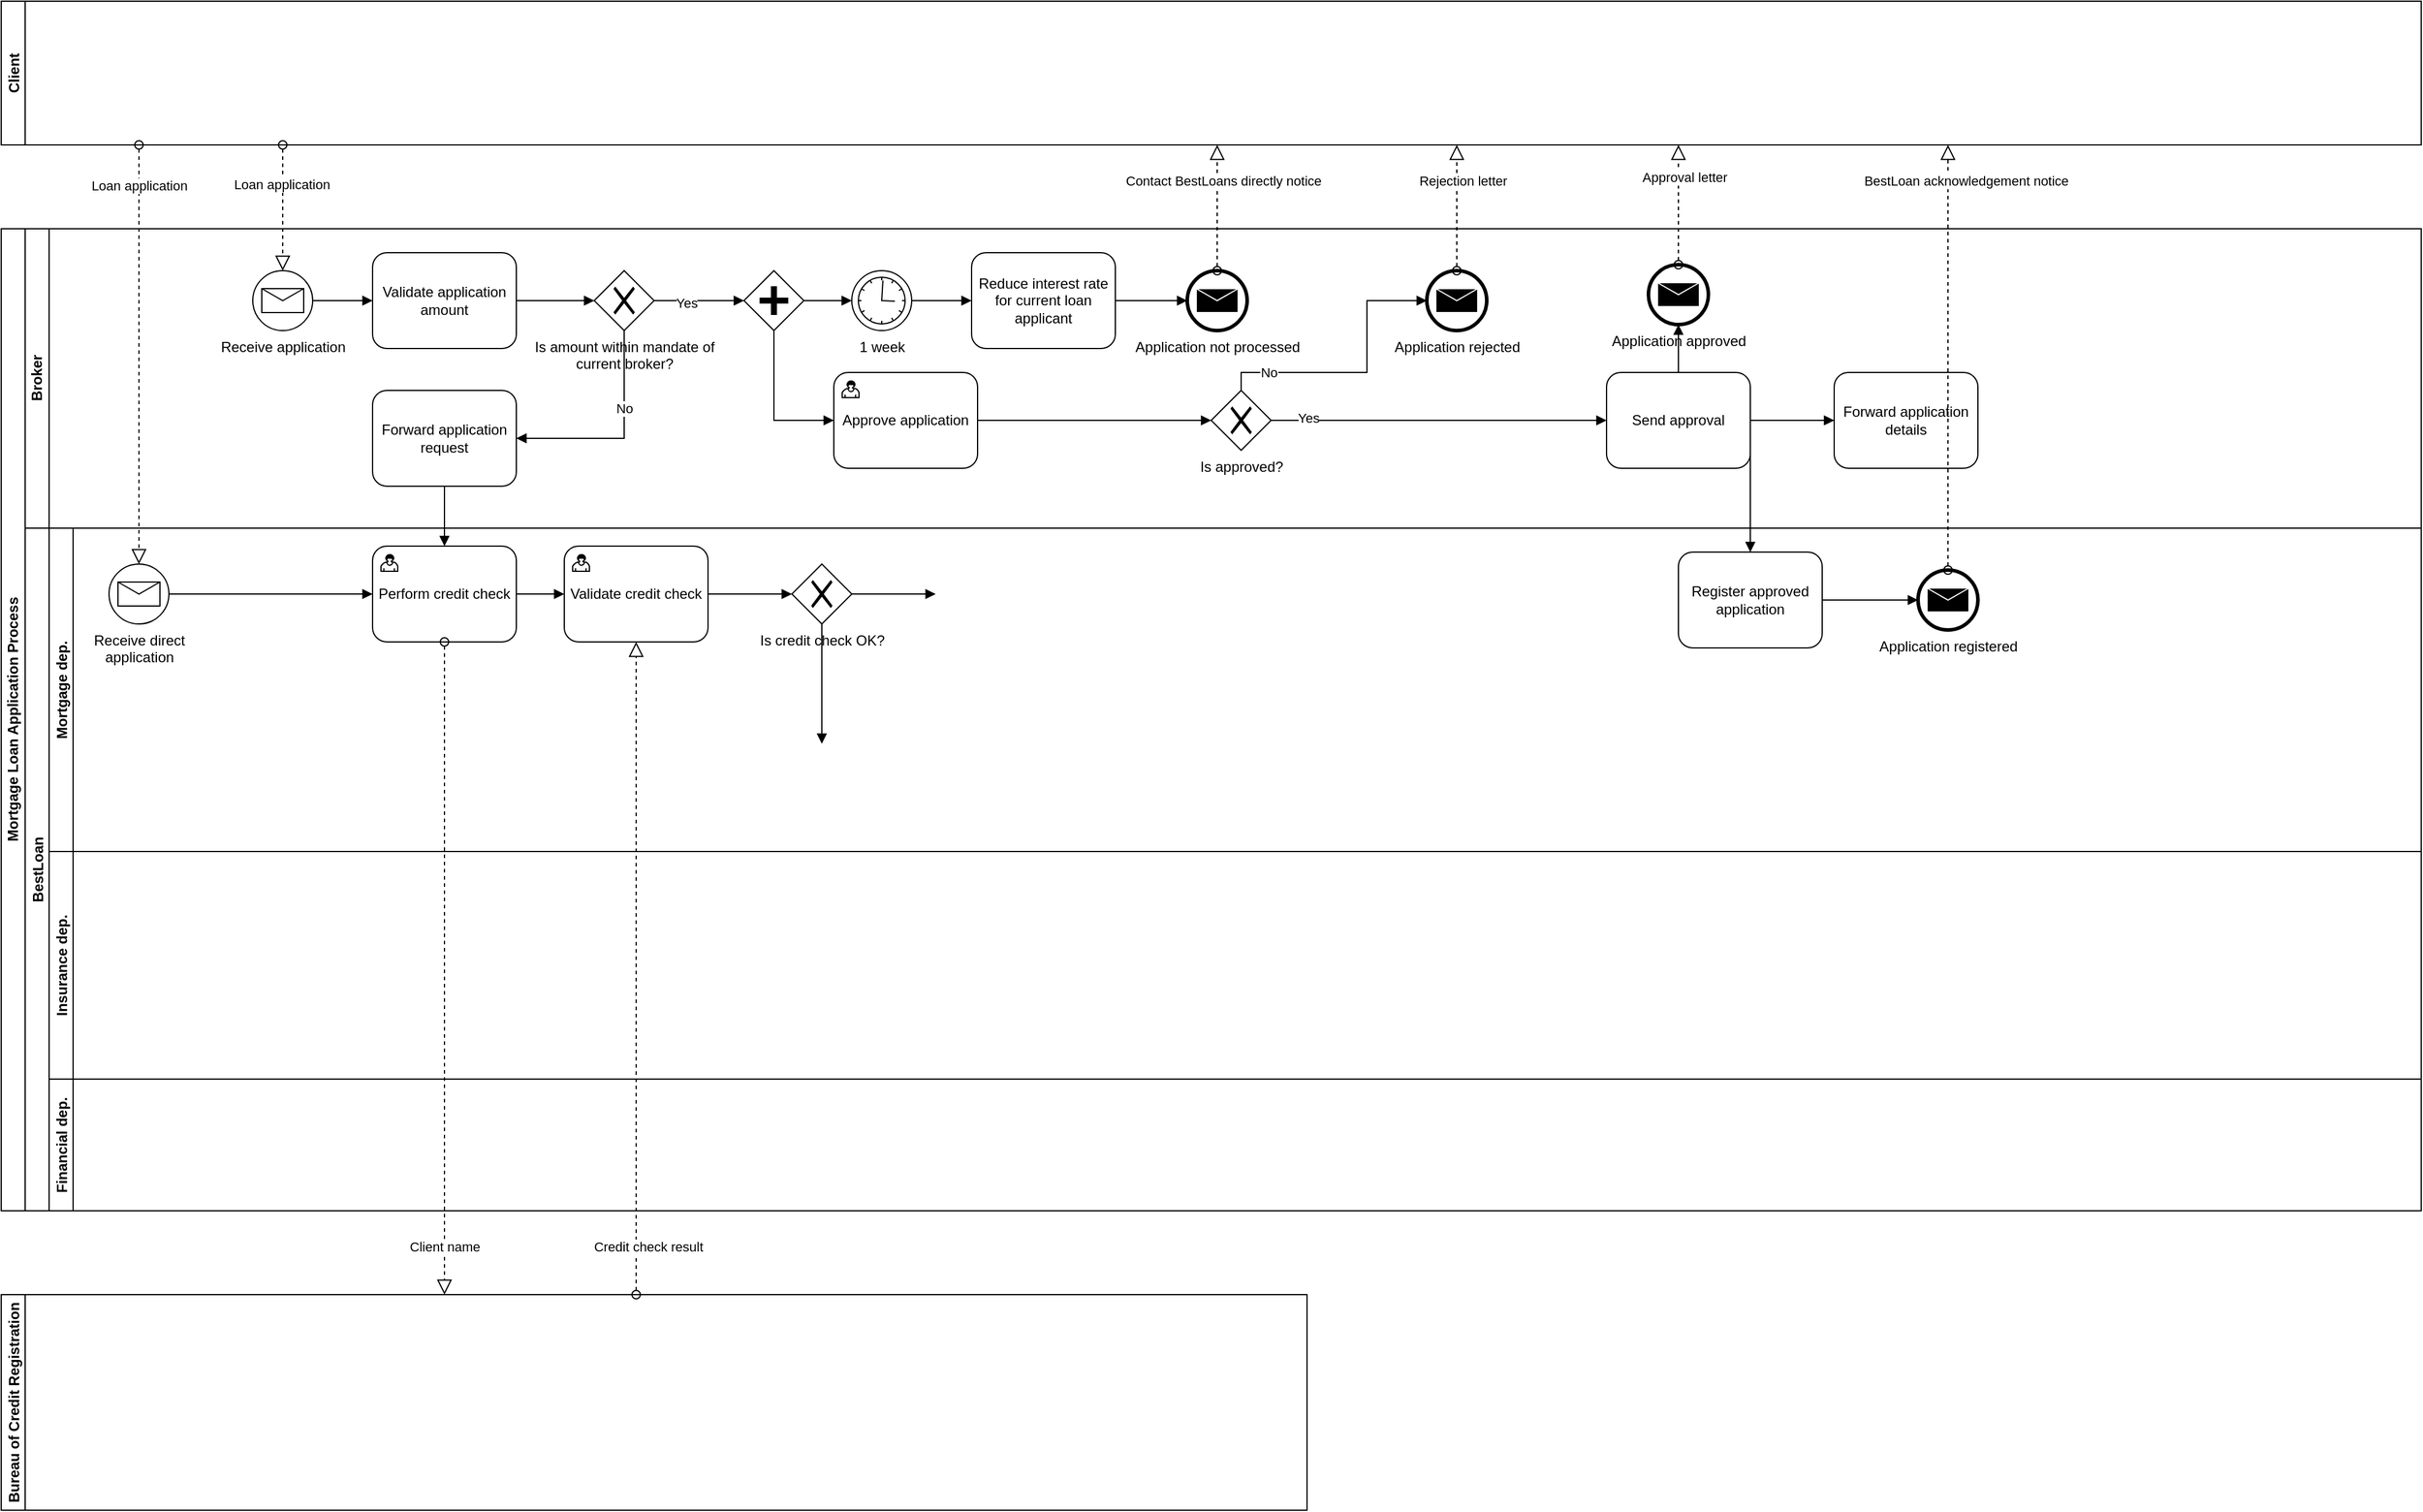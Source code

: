 <mxfile version="13.7.3" type="github">
  <diagram name="Page-1" id="2a216829-ef6e-dabb-86c1-c78162f3ba2b">
    <mxGraphModel dx="1082" dy="649" grid="1" gridSize="10" guides="1" tooltips="1" connect="1" arrows="1" fold="1" page="1" pageScale="1" pageWidth="1169" pageHeight="827" background="#ffffff" math="0" shadow="0">
      <root>
        <mxCell id="0" />
        <mxCell id="1" parent="0" />
        <mxCell id="wCzeHHn4DnTlApi-bYVN-5" value="Bureau of Credit Registration" style="swimlane;startSize=20;horizontal=0;" vertex="1" parent="1">
          <mxGeometry x="220" y="1110" width="1090" height="180" as="geometry" />
        </mxCell>
        <mxCell id="wCzeHHn4DnTlApi-bYVN-6" value="Client" style="swimlane;startSize=20;horizontal=0;" vertex="1" parent="1">
          <mxGeometry x="220" y="30" width="2020" height="120" as="geometry" />
        </mxCell>
        <mxCell id="wCzeHHn4DnTlApi-bYVN-1" value="Mortgage Loan Application Process" style="swimlane;html=1;childLayout=stackLayout;resizeParent=1;resizeParentMax=0;horizontal=0;startSize=20;horizontalStack=0;" vertex="1" parent="1">
          <mxGeometry x="220" y="220" width="2020" height="820" as="geometry" />
        </mxCell>
        <mxCell id="wCzeHHn4DnTlApi-bYVN-3" value="Broker" style="swimlane;html=1;startSize=20;horizontal=0;" vertex="1" parent="wCzeHHn4DnTlApi-bYVN-1">
          <mxGeometry x="20" width="2000" height="250" as="geometry" />
        </mxCell>
        <mxCell id="wCzeHHn4DnTlApi-bYVN-21" style="edgeStyle=orthogonalEdgeStyle;rounded=0;orthogonalLoop=1;jettySize=auto;html=1;entryX=0;entryY=0.5;entryDx=0;entryDy=0;endArrow=block;endFill=1;" edge="1" parent="wCzeHHn4DnTlApi-bYVN-3" source="wCzeHHn4DnTlApi-bYVN-14" target="wCzeHHn4DnTlApi-bYVN-17">
          <mxGeometry relative="1" as="geometry" />
        </mxCell>
        <mxCell id="wCzeHHn4DnTlApi-bYVN-32" style="edgeStyle=orthogonalEdgeStyle;rounded=0;orthogonalLoop=1;jettySize=auto;html=1;entryX=0;entryY=0.5;entryDx=0;entryDy=0;endArrow=block;endFill=1;exitX=0.5;exitY=1;exitDx=0;exitDy=0;" edge="1" parent="wCzeHHn4DnTlApi-bYVN-3" source="wCzeHHn4DnTlApi-bYVN-31" target="wCzeHHn4DnTlApi-bYVN-25">
          <mxGeometry relative="1" as="geometry" />
        </mxCell>
        <mxCell id="wCzeHHn4DnTlApi-bYVN-42" style="edgeStyle=orthogonalEdgeStyle;rounded=0;orthogonalLoop=1;jettySize=auto;html=1;entryX=0;entryY=0.5;entryDx=0;entryDy=0;endArrow=block;endFill=1;" edge="1" parent="wCzeHHn4DnTlApi-bYVN-3" source="wCzeHHn4DnTlApi-bYVN-25" target="wCzeHHn4DnTlApi-bYVN-41">
          <mxGeometry relative="1" as="geometry" />
        </mxCell>
        <mxCell id="wCzeHHn4DnTlApi-bYVN-47" value="Application approved" style="shape=mxgraph.bpmn.shape;html=1;verticalLabelPosition=bottom;labelBackgroundColor=#ffffff;verticalAlign=top;align=center;perimeter=ellipsePerimeter;outlineConnect=0;outline=end;symbol=message;" vertex="1" parent="wCzeHHn4DnTlApi-bYVN-3">
          <mxGeometry x="1355" y="30" width="50" height="50" as="geometry" />
        </mxCell>
        <mxCell id="wCzeHHn4DnTlApi-bYVN-44" value="Application rejected" style="shape=mxgraph.bpmn.shape;html=1;verticalLabelPosition=bottom;labelBackgroundColor=#ffffff;verticalAlign=top;align=center;perimeter=ellipsePerimeter;outlineConnect=0;outline=end;symbol=message;" vertex="1" parent="wCzeHHn4DnTlApi-bYVN-3">
          <mxGeometry x="1170" y="35" width="50" height="50" as="geometry" />
        </mxCell>
        <mxCell id="wCzeHHn4DnTlApi-bYVN-35" value="Application not processed" style="shape=mxgraph.bpmn.shape;html=1;verticalLabelPosition=bottom;labelBackgroundColor=#ffffff;verticalAlign=top;align=center;perimeter=ellipsePerimeter;outlineConnect=0;outline=end;symbol=message;" vertex="1" parent="wCzeHHn4DnTlApi-bYVN-3">
          <mxGeometry x="970" y="35" width="50" height="50" as="geometry" />
        </mxCell>
        <mxCell id="wCzeHHn4DnTlApi-bYVN-43" style="edgeStyle=orthogonalEdgeStyle;rounded=0;orthogonalLoop=1;jettySize=auto;html=1;entryX=0;entryY=0.5;entryDx=0;entryDy=0;endArrow=block;endFill=1;" edge="1" parent="wCzeHHn4DnTlApi-bYVN-3" source="wCzeHHn4DnTlApi-bYVN-31" target="wCzeHHn4DnTlApi-bYVN-28">
          <mxGeometry relative="1" as="geometry" />
        </mxCell>
        <mxCell id="wCzeHHn4DnTlApi-bYVN-31" value="" style="shape=mxgraph.bpmn.shape;html=1;verticalLabelPosition=bottom;labelBackgroundColor=#ffffff;verticalAlign=top;align=center;perimeter=rhombusPerimeter;background=gateway;outlineConnect=0;outline=none;symbol=parallelGw;" vertex="1" parent="wCzeHHn4DnTlApi-bYVN-3">
          <mxGeometry x="600" y="35" width="50" height="50" as="geometry" />
        </mxCell>
        <mxCell id="wCzeHHn4DnTlApi-bYVN-17" value="Validate application&lt;br&gt;amount" style="html=1;whiteSpace=wrap;rounded=1;dropTarget=0;" vertex="1" parent="wCzeHHn4DnTlApi-bYVN-3">
          <mxGeometry x="290" y="20" width="120" height="80" as="geometry" />
        </mxCell>
        <mxCell id="wCzeHHn4DnTlApi-bYVN-14" value="Receive application" style="shape=mxgraph.bpmn.shape;html=1;verticalLabelPosition=bottom;labelBackgroundColor=#ffffff;verticalAlign=top;align=center;perimeter=ellipsePerimeter;outlineConnect=0;outline=standard;symbol=message;" vertex="1" parent="wCzeHHn4DnTlApi-bYVN-3">
          <mxGeometry x="190" y="35" width="50" height="50" as="geometry" />
        </mxCell>
        <mxCell id="wCzeHHn4DnTlApi-bYVN-23" style="edgeStyle=orthogonalEdgeStyle;rounded=0;orthogonalLoop=1;jettySize=auto;html=1;entryX=0;entryY=0.5;entryDx=0;entryDy=0;endArrow=block;endFill=1;" edge="1" parent="wCzeHHn4DnTlApi-bYVN-3" source="wCzeHHn4DnTlApi-bYVN-17" target="wCzeHHn4DnTlApi-bYVN-22">
          <mxGeometry relative="1" as="geometry" />
        </mxCell>
        <mxCell id="wCzeHHn4DnTlApi-bYVN-24" style="edgeStyle=orthogonalEdgeStyle;rounded=0;orthogonalLoop=1;jettySize=auto;html=1;endArrow=block;endFill=1;entryX=0;entryY=0.5;entryDx=0;entryDy=0;" edge="1" parent="wCzeHHn4DnTlApi-bYVN-3" source="wCzeHHn4DnTlApi-bYVN-22" target="wCzeHHn4DnTlApi-bYVN-31">
          <mxGeometry relative="1" as="geometry">
            <mxPoint x="740" y="60" as="targetPoint" />
          </mxGeometry>
        </mxCell>
        <mxCell id="wCzeHHn4DnTlApi-bYVN-30" value="Yes" style="edgeLabel;html=1;align=center;verticalAlign=middle;resizable=0;points=[];" vertex="1" connectable="0" parent="wCzeHHn4DnTlApi-bYVN-24">
          <mxGeometry x="-0.3" y="-2" relative="1" as="geometry">
            <mxPoint as="offset" />
          </mxGeometry>
        </mxCell>
        <mxCell id="wCzeHHn4DnTlApi-bYVN-22" value="Is amount within mandate of&lt;br&gt;current broker?" style="shape=mxgraph.bpmn.shape;html=1;verticalLabelPosition=bottom;labelBackgroundColor=#ffffff;verticalAlign=top;align=center;perimeter=rhombusPerimeter;background=gateway;outlineConnect=0;outline=none;symbol=exclusiveGw;" vertex="1" parent="wCzeHHn4DnTlApi-bYVN-3">
          <mxGeometry x="475" y="35" width="50" height="50" as="geometry" />
        </mxCell>
        <mxCell id="wCzeHHn4DnTlApi-bYVN-34" style="edgeStyle=orthogonalEdgeStyle;rounded=0;orthogonalLoop=1;jettySize=auto;html=1;entryX=0;entryY=0.5;entryDx=0;entryDy=0;endArrow=block;endFill=1;" edge="1" parent="wCzeHHn4DnTlApi-bYVN-3" source="wCzeHHn4DnTlApi-bYVN-28" target="wCzeHHn4DnTlApi-bYVN-33">
          <mxGeometry relative="1" as="geometry" />
        </mxCell>
        <mxCell id="wCzeHHn4DnTlApi-bYVN-36" style="edgeStyle=orthogonalEdgeStyle;rounded=0;orthogonalLoop=1;jettySize=auto;html=1;entryX=0;entryY=0.5;entryDx=0;entryDy=0;endArrow=block;endFill=1;" edge="1" parent="wCzeHHn4DnTlApi-bYVN-3" source="wCzeHHn4DnTlApi-bYVN-33" target="wCzeHHn4DnTlApi-bYVN-35">
          <mxGeometry relative="1" as="geometry" />
        </mxCell>
        <mxCell id="wCzeHHn4DnTlApi-bYVN-50" style="edgeStyle=orthogonalEdgeStyle;rounded=0;orthogonalLoop=1;jettySize=auto;html=1;entryX=0;entryY=0.5;entryDx=0;entryDy=0;endArrow=block;endFill=1;exitX=0.5;exitY=0;exitDx=0;exitDy=0;" edge="1" parent="wCzeHHn4DnTlApi-bYVN-3" source="wCzeHHn4DnTlApi-bYVN-41" target="wCzeHHn4DnTlApi-bYVN-44">
          <mxGeometry relative="1" as="geometry">
            <mxPoint x="1015" y="130" as="sourcePoint" />
            <Array as="points">
              <mxPoint x="1015" y="120" />
              <mxPoint x="1120" y="120" />
              <mxPoint x="1120" y="60" />
            </Array>
          </mxGeometry>
        </mxCell>
        <mxCell id="wCzeHHn4DnTlApi-bYVN-51" value="No" style="edgeLabel;html=1;align=center;verticalAlign=middle;resizable=0;points=[];" vertex="1" connectable="0" parent="wCzeHHn4DnTlApi-bYVN-50">
          <mxGeometry x="-0.671" relative="1" as="geometry">
            <mxPoint as="offset" />
          </mxGeometry>
        </mxCell>
        <mxCell id="wCzeHHn4DnTlApi-bYVN-28" value="1 week" style="shape=mxgraph.bpmn.shape;html=1;verticalLabelPosition=bottom;labelBackgroundColor=#ffffff;verticalAlign=top;align=center;perimeter=ellipsePerimeter;outlineConnect=0;outline=standard;symbol=timer;" vertex="1" parent="wCzeHHn4DnTlApi-bYVN-3">
          <mxGeometry x="690" y="35" width="50" height="50" as="geometry" />
        </mxCell>
        <mxCell id="wCzeHHn4DnTlApi-bYVN-33" value="Reduce interest rate&lt;br&gt;for current loan applicant" style="html=1;whiteSpace=wrap;rounded=1;dropTarget=0;" vertex="1" parent="wCzeHHn4DnTlApi-bYVN-3">
          <mxGeometry x="790" y="20" width="120" height="80" as="geometry" />
        </mxCell>
        <mxCell id="wCzeHHn4DnTlApi-bYVN-59" style="edgeStyle=orthogonalEdgeStyle;rounded=0;orthogonalLoop=1;jettySize=auto;html=1;entryX=0.5;entryY=1;entryDx=0;entryDy=0;endArrow=block;endFill=1;" edge="1" parent="wCzeHHn4DnTlApi-bYVN-3" source="wCzeHHn4DnTlApi-bYVN-57" target="wCzeHHn4DnTlApi-bYVN-47">
          <mxGeometry relative="1" as="geometry" />
        </mxCell>
        <mxCell id="wCzeHHn4DnTlApi-bYVN-52" style="edgeStyle=orthogonalEdgeStyle;rounded=0;orthogonalLoop=1;jettySize=auto;html=1;endArrow=block;endFill=1;entryX=0;entryY=0.5;entryDx=0;entryDy=0;" edge="1" parent="wCzeHHn4DnTlApi-bYVN-3" source="wCzeHHn4DnTlApi-bYVN-41" target="wCzeHHn4DnTlApi-bYVN-57">
          <mxGeometry relative="1" as="geometry">
            <mxPoint x="1310" y="160" as="targetPoint" />
          </mxGeometry>
        </mxCell>
        <mxCell id="wCzeHHn4DnTlApi-bYVN-58" value="Yes" style="edgeLabel;html=1;align=center;verticalAlign=middle;resizable=0;points=[];" vertex="1" connectable="0" parent="wCzeHHn4DnTlApi-bYVN-52">
          <mxGeometry x="-0.779" y="2" relative="1" as="geometry">
            <mxPoint as="offset" />
          </mxGeometry>
        </mxCell>
        <mxCell id="wCzeHHn4DnTlApi-bYVN-60" style="edgeStyle=orthogonalEdgeStyle;rounded=0;orthogonalLoop=1;jettySize=auto;html=1;endArrow=block;endFill=1;entryX=0;entryY=0.5;entryDx=0;entryDy=0;" edge="1" parent="wCzeHHn4DnTlApi-bYVN-3" source="wCzeHHn4DnTlApi-bYVN-57" target="wCzeHHn4DnTlApi-bYVN-61">
          <mxGeometry relative="1" as="geometry">
            <mxPoint x="1490" y="160" as="targetPoint" />
          </mxGeometry>
        </mxCell>
        <mxCell id="wCzeHHn4DnTlApi-bYVN-61" value="Forward application details" style="html=1;whiteSpace=wrap;rounded=1;dropTarget=0;" vertex="1" parent="wCzeHHn4DnTlApi-bYVN-3">
          <mxGeometry x="1510" y="120" width="120" height="80" as="geometry" />
        </mxCell>
        <mxCell id="wCzeHHn4DnTlApi-bYVN-57" value="Send approval" style="html=1;whiteSpace=wrap;rounded=1;dropTarget=0;" vertex="1" parent="wCzeHHn4DnTlApi-bYVN-3">
          <mxGeometry x="1320" y="120" width="120" height="80" as="geometry" />
        </mxCell>
        <mxCell id="wCzeHHn4DnTlApi-bYVN-41" value="Is approved?" style="shape=mxgraph.bpmn.shape;html=1;verticalLabelPosition=bottom;labelBackgroundColor=#ffffff;verticalAlign=top;align=center;perimeter=rhombusPerimeter;background=gateway;outlineConnect=0;outline=none;symbol=exclusiveGw;" vertex="1" parent="wCzeHHn4DnTlApi-bYVN-3">
          <mxGeometry x="990" y="135" width="50" height="50" as="geometry" />
        </mxCell>
        <mxCell id="wCzeHHn4DnTlApi-bYVN-25" value="Approve application" style="html=1;whiteSpace=wrap;rounded=1;dropTarget=0;" vertex="1" parent="wCzeHHn4DnTlApi-bYVN-3">
          <mxGeometry x="675" y="120" width="120" height="80" as="geometry" />
        </mxCell>
        <mxCell id="wCzeHHn4DnTlApi-bYVN-26" value="" style="html=1;shape=mxgraph.bpmn.user_task;outlineConnect=0;" vertex="1" parent="wCzeHHn4DnTlApi-bYVN-25">
          <mxGeometry width="14" height="14" relative="1" as="geometry">
            <mxPoint x="7" y="7" as="offset" />
          </mxGeometry>
        </mxCell>
        <mxCell id="wCzeHHn4DnTlApi-bYVN-74" style="edgeStyle=orthogonalEdgeStyle;rounded=0;orthogonalLoop=1;jettySize=auto;html=1;endArrow=block;endFill=1;entryX=1;entryY=0.5;entryDx=0;entryDy=0;" edge="1" parent="wCzeHHn4DnTlApi-bYVN-3" source="wCzeHHn4DnTlApi-bYVN-22" target="wCzeHHn4DnTlApi-bYVN-77">
          <mxGeometry relative="1" as="geometry">
            <mxPoint x="400" y="160" as="targetPoint" />
            <Array as="points">
              <mxPoint x="500" y="175" />
            </Array>
          </mxGeometry>
        </mxCell>
        <mxCell id="wCzeHHn4DnTlApi-bYVN-75" value="No" style="edgeLabel;html=1;align=center;verticalAlign=middle;resizable=0;points=[];" vertex="1" connectable="0" parent="wCzeHHn4DnTlApi-bYVN-74">
          <mxGeometry x="-0.675" y="3" relative="1" as="geometry">
            <mxPoint x="-3" y="35.83" as="offset" />
          </mxGeometry>
        </mxCell>
        <mxCell id="wCzeHHn4DnTlApi-bYVN-77" value="Forward application&lt;br&gt;request" style="html=1;whiteSpace=wrap;rounded=1;dropTarget=0;" vertex="1" parent="wCzeHHn4DnTlApi-bYVN-3">
          <mxGeometry x="290" y="135" width="120" height="80" as="geometry" />
        </mxCell>
        <mxCell id="wCzeHHn4DnTlApi-bYVN-9" value="BestLoan" style="swimlane;startSize=20;horizontal=0;" vertex="1" parent="wCzeHHn4DnTlApi-bYVN-1">
          <mxGeometry x="20" y="250" width="2000" height="570" as="geometry" />
        </mxCell>
        <mxCell id="wCzeHHn4DnTlApi-bYVN-10" value="Mortgage dep." style="swimlane;startSize=20;horizontal=0;" vertex="1" parent="wCzeHHn4DnTlApi-bYVN-9">
          <mxGeometry x="20" width="1980" height="270" as="geometry" />
        </mxCell>
        <mxCell id="wCzeHHn4DnTlApi-bYVN-76" style="edgeStyle=orthogonalEdgeStyle;rounded=0;orthogonalLoop=1;jettySize=auto;html=1;endArrow=block;endFill=1;" edge="1" parent="wCzeHHn4DnTlApi-bYVN-10" source="wCzeHHn4DnTlApi-bYVN-69" target="wCzeHHn4DnTlApi-bYVN-72">
          <mxGeometry relative="1" as="geometry" />
        </mxCell>
        <mxCell id="wCzeHHn4DnTlApi-bYVN-87" style="edgeStyle=orthogonalEdgeStyle;rounded=0;orthogonalLoop=1;jettySize=auto;html=1;entryX=0;entryY=0.5;entryDx=0;entryDy=0;endArrow=block;endFill=1;" edge="1" parent="wCzeHHn4DnTlApi-bYVN-10" source="wCzeHHn4DnTlApi-bYVN-81" target="wCzeHHn4DnTlApi-bYVN-86">
          <mxGeometry relative="1" as="geometry" />
        </mxCell>
        <mxCell id="wCzeHHn4DnTlApi-bYVN-81" value="Validate credit check" style="html=1;whiteSpace=wrap;rounded=1;dropTarget=0;" vertex="1" parent="wCzeHHn4DnTlApi-bYVN-10">
          <mxGeometry x="430" y="15" width="120" height="80" as="geometry" />
        </mxCell>
        <mxCell id="wCzeHHn4DnTlApi-bYVN-82" value="" style="html=1;shape=mxgraph.bpmn.user_task;outlineConnect=0;" vertex="1" parent="wCzeHHn4DnTlApi-bYVN-81">
          <mxGeometry width="14" height="14" relative="1" as="geometry">
            <mxPoint x="7" y="7" as="offset" />
          </mxGeometry>
        </mxCell>
        <mxCell id="wCzeHHn4DnTlApi-bYVN-69" value="Receive direct &lt;br&gt;application" style="shape=mxgraph.bpmn.shape;html=1;verticalLabelPosition=bottom;labelBackgroundColor=#ffffff;verticalAlign=top;align=center;perimeter=ellipsePerimeter;outlineConnect=0;outline=standard;symbol=message;" vertex="1" parent="wCzeHHn4DnTlApi-bYVN-10">
          <mxGeometry x="50" y="30" width="50" height="50" as="geometry" />
        </mxCell>
        <mxCell id="wCzeHHn4DnTlApi-bYVN-86" value="Is credit check OK?" style="shape=mxgraph.bpmn.shape;html=1;verticalLabelPosition=bottom;labelBackgroundColor=#ffffff;verticalAlign=top;align=center;perimeter=rhombusPerimeter;background=gateway;outlineConnect=0;outline=none;symbol=exclusiveGw;" vertex="1" parent="wCzeHHn4DnTlApi-bYVN-10">
          <mxGeometry x="620" y="30" width="50" height="50" as="geometry" />
        </mxCell>
        <mxCell id="wCzeHHn4DnTlApi-bYVN-63" value="Application registered" style="shape=mxgraph.bpmn.shape;html=1;verticalLabelPosition=bottom;labelBackgroundColor=#ffffff;verticalAlign=top;align=center;perimeter=ellipsePerimeter;outlineConnect=0;outline=end;symbol=message;" vertex="1" parent="wCzeHHn4DnTlApi-bYVN-10">
          <mxGeometry x="1560" y="35" width="50" height="50" as="geometry" />
        </mxCell>
        <mxCell id="wCzeHHn4DnTlApi-bYVN-65" style="edgeStyle=orthogonalEdgeStyle;rounded=0;orthogonalLoop=1;jettySize=auto;html=1;entryX=0;entryY=0.5;entryDx=0;entryDy=0;endArrow=block;endFill=1;" edge="1" parent="wCzeHHn4DnTlApi-bYVN-10" source="wCzeHHn4DnTlApi-bYVN-62" target="wCzeHHn4DnTlApi-bYVN-63">
          <mxGeometry relative="1" as="geometry" />
        </mxCell>
        <mxCell id="wCzeHHn4DnTlApi-bYVN-62" value="Register approved application" style="html=1;whiteSpace=wrap;rounded=1;dropTarget=0;" vertex="1" parent="wCzeHHn4DnTlApi-bYVN-10">
          <mxGeometry x="1360" y="20" width="120" height="80" as="geometry" />
        </mxCell>
        <mxCell id="wCzeHHn4DnTlApi-bYVN-85" style="edgeStyle=orthogonalEdgeStyle;rounded=0;orthogonalLoop=1;jettySize=auto;html=1;entryX=0;entryY=0.5;entryDx=0;entryDy=0;endArrow=block;endFill=1;" edge="1" parent="wCzeHHn4DnTlApi-bYVN-10" source="wCzeHHn4DnTlApi-bYVN-72" target="wCzeHHn4DnTlApi-bYVN-81">
          <mxGeometry relative="1" as="geometry" />
        </mxCell>
        <mxCell id="wCzeHHn4DnTlApi-bYVN-72" value="Perform credit check" style="html=1;whiteSpace=wrap;rounded=1;dropTarget=0;" vertex="1" parent="wCzeHHn4DnTlApi-bYVN-10">
          <mxGeometry x="270" y="15" width="120" height="80" as="geometry" />
        </mxCell>
        <mxCell id="wCzeHHn4DnTlApi-bYVN-73" value="" style="html=1;shape=mxgraph.bpmn.user_task;outlineConnect=0;" vertex="1" parent="wCzeHHn4DnTlApi-bYVN-72">
          <mxGeometry width="14" height="14" relative="1" as="geometry">
            <mxPoint x="7" y="7" as="offset" />
          </mxGeometry>
        </mxCell>
        <mxCell id="wCzeHHn4DnTlApi-bYVN-12" value="Financial dep." style="swimlane;startSize=20;horizontal=0;" vertex="1" parent="wCzeHHn4DnTlApi-bYVN-9">
          <mxGeometry x="20" y="460" width="1980" height="110" as="geometry" />
        </mxCell>
        <mxCell id="wCzeHHn4DnTlApi-bYVN-64" style="edgeStyle=orthogonalEdgeStyle;rounded=0;orthogonalLoop=1;jettySize=auto;html=1;entryX=0.5;entryY=0;entryDx=0;entryDy=0;endArrow=block;endFill=1;" edge="1" parent="wCzeHHn4DnTlApi-bYVN-1" source="wCzeHHn4DnTlApi-bYVN-61" target="wCzeHHn4DnTlApi-bYVN-62">
          <mxGeometry relative="1" as="geometry" />
        </mxCell>
        <mxCell id="wCzeHHn4DnTlApi-bYVN-78" style="edgeStyle=orthogonalEdgeStyle;rounded=0;orthogonalLoop=1;jettySize=auto;html=1;endArrow=block;endFill=1;" edge="1" parent="wCzeHHn4DnTlApi-bYVN-1" source="wCzeHHn4DnTlApi-bYVN-77" target="wCzeHHn4DnTlApi-bYVN-72">
          <mxGeometry relative="1" as="geometry" />
        </mxCell>
        <mxCell id="wCzeHHn4DnTlApi-bYVN-15" value="" style="startArrow=oval;startFill=0;startSize=7;endArrow=block;endFill=0;endSize=10;dashed=1;html=1;entryX=0.5;entryY=0;entryDx=0;entryDy=0;" edge="1" parent="1" target="wCzeHHn4DnTlApi-bYVN-14">
          <mxGeometry width="100" relative="1" as="geometry">
            <mxPoint x="455" y="150" as="sourcePoint" />
            <mxPoint x="380" y="190" as="targetPoint" />
          </mxGeometry>
        </mxCell>
        <mxCell id="wCzeHHn4DnTlApi-bYVN-16" value="Loan application" style="edgeLabel;html=1;align=center;verticalAlign=middle;resizable=0;points=[];" vertex="1" connectable="0" parent="wCzeHHn4DnTlApi-bYVN-15">
          <mxGeometry x="-0.371" y="-1" relative="1" as="geometry">
            <mxPoint as="offset" />
          </mxGeometry>
        </mxCell>
        <mxCell id="wCzeHHn4DnTlApi-bYVN-39" value="" style="startArrow=oval;startFill=0;startSize=7;endArrow=block;endFill=0;endSize=10;dashed=1;html=1;exitX=0.5;exitY=0;exitDx=0;exitDy=0;" edge="1" parent="1" source="wCzeHHn4DnTlApi-bYVN-35">
          <mxGeometry width="100" relative="1" as="geometry">
            <mxPoint x="335" y="160" as="sourcePoint" />
            <mxPoint x="1235" y="150" as="targetPoint" />
          </mxGeometry>
        </mxCell>
        <mxCell id="wCzeHHn4DnTlApi-bYVN-40" value="Contact BestLoans directly notice" style="edgeLabel;html=1;align=center;verticalAlign=middle;resizable=0;points=[];" vertex="1" connectable="0" parent="wCzeHHn4DnTlApi-bYVN-39">
          <mxGeometry x="-0.371" y="-1" relative="1" as="geometry">
            <mxPoint x="4" y="-42" as="offset" />
          </mxGeometry>
        </mxCell>
        <mxCell id="wCzeHHn4DnTlApi-bYVN-45" value="" style="startArrow=oval;startFill=0;startSize=7;endArrow=block;endFill=0;endSize=10;dashed=1;html=1;exitX=0.5;exitY=0;exitDx=0;exitDy=0;" edge="1" parent="1" source="wCzeHHn4DnTlApi-bYVN-44">
          <mxGeometry width="100" relative="1" as="geometry">
            <mxPoint x="1135" y="265" as="sourcePoint" />
            <mxPoint x="1435" y="150" as="targetPoint" />
          </mxGeometry>
        </mxCell>
        <mxCell id="wCzeHHn4DnTlApi-bYVN-46" value="Rejection letter" style="edgeLabel;html=1;align=center;verticalAlign=middle;resizable=0;points=[];" vertex="1" connectable="0" parent="wCzeHHn4DnTlApi-bYVN-45">
          <mxGeometry x="-0.371" y="-1" relative="1" as="geometry">
            <mxPoint x="4" y="-42" as="offset" />
          </mxGeometry>
        </mxCell>
        <mxCell id="wCzeHHn4DnTlApi-bYVN-48" value="" style="startArrow=oval;startFill=0;startSize=7;endArrow=block;endFill=0;endSize=10;dashed=1;html=1;exitX=0.5;exitY=0;exitDx=0;exitDy=0;" edge="1" parent="1" source="wCzeHHn4DnTlApi-bYVN-47">
          <mxGeometry width="100" relative="1" as="geometry">
            <mxPoint x="1345" y="260" as="sourcePoint" />
            <mxPoint x="1620" y="150" as="targetPoint" />
          </mxGeometry>
        </mxCell>
        <mxCell id="wCzeHHn4DnTlApi-bYVN-49" value="Approval letter" style="edgeLabel;html=1;align=center;verticalAlign=middle;resizable=0;points=[];" vertex="1" connectable="0" parent="wCzeHHn4DnTlApi-bYVN-48">
          <mxGeometry x="-0.371" y="-1" relative="1" as="geometry">
            <mxPoint x="4" y="-42" as="offset" />
          </mxGeometry>
        </mxCell>
        <mxCell id="wCzeHHn4DnTlApi-bYVN-66" value="" style="startArrow=oval;startFill=0;startSize=7;endArrow=block;endFill=0;endSize=10;dashed=1;html=1;exitX=0.5;exitY=0;exitDx=0;exitDy=0;" edge="1" parent="1" source="wCzeHHn4DnTlApi-bYVN-63">
          <mxGeometry width="100" relative="1" as="geometry">
            <mxPoint x="1500" y="260" as="sourcePoint" />
            <mxPoint x="1845" y="150" as="targetPoint" />
          </mxGeometry>
        </mxCell>
        <mxCell id="wCzeHHn4DnTlApi-bYVN-67" value="BestLoan acknowledgement notice" style="edgeLabel;html=1;align=center;verticalAlign=middle;resizable=0;points=[];" vertex="1" connectable="0" parent="wCzeHHn4DnTlApi-bYVN-66">
          <mxGeometry x="-0.371" y="-1" relative="1" as="geometry">
            <mxPoint x="14" y="-213.57" as="offset" />
          </mxGeometry>
        </mxCell>
        <mxCell id="wCzeHHn4DnTlApi-bYVN-70" value="" style="startArrow=oval;startFill=0;startSize=7;endArrow=block;endFill=0;endSize=10;dashed=1;html=1;entryX=0.5;entryY=0;entryDx=0;entryDy=0;" edge="1" parent="1" target="wCzeHHn4DnTlApi-bYVN-69">
          <mxGeometry width="100" relative="1" as="geometry">
            <mxPoint x="335" y="150" as="sourcePoint" />
            <mxPoint x="465" y="265" as="targetPoint" />
          </mxGeometry>
        </mxCell>
        <mxCell id="wCzeHHn4DnTlApi-bYVN-71" value="Loan application" style="edgeLabel;html=1;align=center;verticalAlign=middle;resizable=0;points=[];" vertex="1" connectable="0" parent="wCzeHHn4DnTlApi-bYVN-70">
          <mxGeometry x="-0.371" y="-1" relative="1" as="geometry">
            <mxPoint x="1" y="-76.67" as="offset" />
          </mxGeometry>
        </mxCell>
        <mxCell id="wCzeHHn4DnTlApi-bYVN-79" value="" style="startArrow=oval;startFill=0;startSize=7;endArrow=block;endFill=0;endSize=10;dashed=1;html=1;exitX=0.5;exitY=1;exitDx=0;exitDy=0;" edge="1" parent="1" source="wCzeHHn4DnTlApi-bYVN-72">
          <mxGeometry width="100" relative="1" as="geometry">
            <mxPoint x="345" y="160" as="sourcePoint" />
            <mxPoint x="590" y="1110" as="targetPoint" />
          </mxGeometry>
        </mxCell>
        <mxCell id="wCzeHHn4DnTlApi-bYVN-80" value="Client name" style="edgeLabel;html=1;align=center;verticalAlign=middle;resizable=0;points=[];" vertex="1" connectable="0" parent="wCzeHHn4DnTlApi-bYVN-79">
          <mxGeometry x="-0.371" y="-1" relative="1" as="geometry">
            <mxPoint x="1" y="333.33" as="offset" />
          </mxGeometry>
        </mxCell>
        <mxCell id="wCzeHHn4DnTlApi-bYVN-83" value="" style="startArrow=oval;startFill=0;startSize=7;endArrow=block;endFill=0;endSize=10;dashed=1;html=1;entryX=0.5;entryY=1;entryDx=0;entryDy=0;" edge="1" parent="1" target="wCzeHHn4DnTlApi-bYVN-81">
          <mxGeometry width="100" relative="1" as="geometry">
            <mxPoint x="750" y="1110" as="sourcePoint" />
            <mxPoint x="600" y="920" as="targetPoint" />
          </mxGeometry>
        </mxCell>
        <mxCell id="wCzeHHn4DnTlApi-bYVN-84" value="Credit check result" style="edgeLabel;html=1;align=center;verticalAlign=middle;resizable=0;points=[];" vertex="1" connectable="0" parent="wCzeHHn4DnTlApi-bYVN-83">
          <mxGeometry x="-0.371" y="-1" relative="1" as="geometry">
            <mxPoint x="9" y="131.67" as="offset" />
          </mxGeometry>
        </mxCell>
        <mxCell id="wCzeHHn4DnTlApi-bYVN-11" value="Insurance dep." style="swimlane;startSize=20;horizontal=0;" vertex="1" parent="1">
          <mxGeometry x="260" y="740" width="1980" height="190" as="geometry" />
        </mxCell>
        <mxCell id="wCzeHHn4DnTlApi-bYVN-88" style="edgeStyle=orthogonalEdgeStyle;rounded=0;orthogonalLoop=1;jettySize=auto;html=1;endArrow=block;endFill=1;" edge="1" parent="1" source="wCzeHHn4DnTlApi-bYVN-86">
          <mxGeometry relative="1" as="geometry">
            <mxPoint x="905.0" y="650" as="targetPoint" />
          </mxGeometry>
        </mxCell>
        <mxCell id="wCzeHHn4DnTlApi-bYVN-89" style="edgeStyle=orthogonalEdgeStyle;rounded=0;orthogonalLoop=1;jettySize=auto;html=1;endArrow=block;endFill=1;" edge="1" parent="1" source="wCzeHHn4DnTlApi-bYVN-86">
          <mxGeometry relative="1" as="geometry">
            <mxPoint x="1000" y="525" as="targetPoint" />
          </mxGeometry>
        </mxCell>
      </root>
    </mxGraphModel>
  </diagram>
</mxfile>
